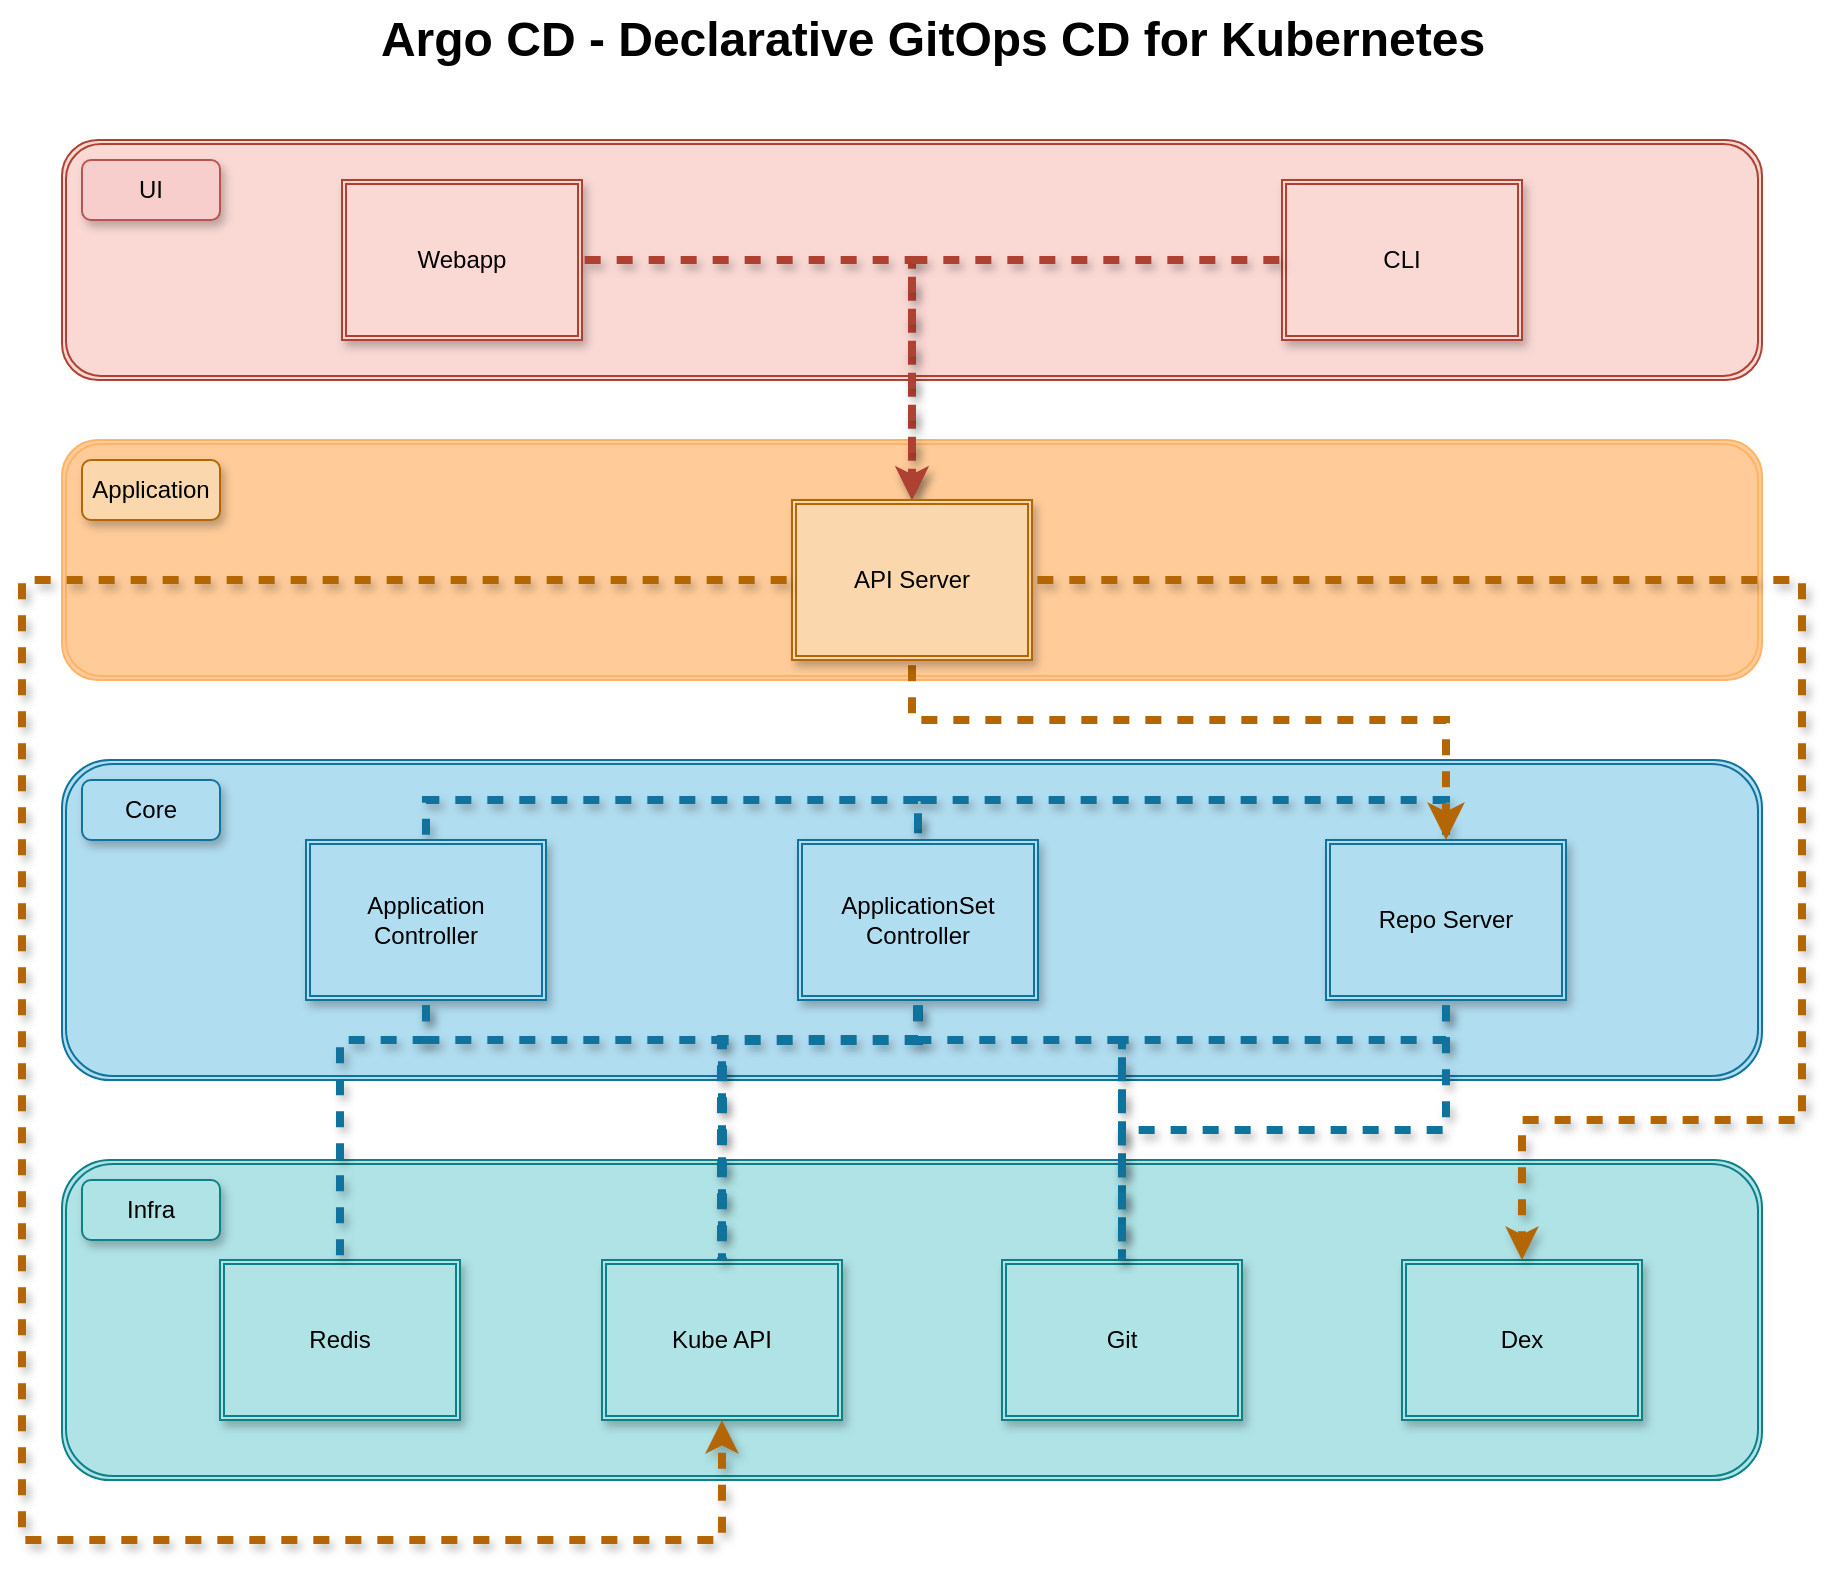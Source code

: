 <mxfile version="26.0.6">
  <diagram name="Page-1" id="aaaa8250-4180-3840-79b5-4cada1eebb92">
    <mxGraphModel dx="2035" dy="1123" grid="1" gridSize="10" guides="1" tooltips="1" connect="1" arrows="1" fold="1" page="1" pageScale="1" pageWidth="850" pageHeight="1100" background="none" math="0" shadow="0">
      <root>
        <mxCell id="0" />
        <mxCell id="1" parent="0" />
        <mxCell id="xzWHXTmv79bVu9FAu2Tm-4" value="" style="shape=ext;double=1;rounded=1;whiteSpace=wrap;html=1;fillColor=#fad9d5;strokeColor=#ae4132;" vertex="1" parent="1">
          <mxGeometry x="850" y="220" width="850" height="120" as="geometry" />
        </mxCell>
        <mxCell id="xzWHXTmv79bVu9FAu2Tm-7" value="Webapp" style="shape=ext;double=1;rounded=0;whiteSpace=wrap;html=1;fillColor=#fad9d5;strokeColor=#ae4132;shadow=1;" vertex="1" parent="1">
          <mxGeometry x="990" y="240" width="120" height="80" as="geometry" />
        </mxCell>
        <mxCell id="xzWHXTmv79bVu9FAu2Tm-8" value="CLI" style="shape=ext;double=1;rounded=0;whiteSpace=wrap;html=1;fillColor=#fad9d5;strokeColor=#ae4132;shadow=1;" vertex="1" parent="1">
          <mxGeometry x="1460" y="240" width="120" height="80" as="geometry" />
        </mxCell>
        <mxCell id="xzWHXTmv79bVu9FAu2Tm-10" value="UI" style="text;html=1;strokeColor=#b85450;fillColor=#f8cecc;align=center;verticalAlign=middle;whiteSpace=wrap;overflow=hidden;shadow=1;glass=0;rounded=1;" vertex="1" parent="1">
          <mxGeometry x="860" y="230" width="69" height="30" as="geometry" />
        </mxCell>
        <mxCell id="xzWHXTmv79bVu9FAu2Tm-17" value="" style="shape=ext;double=1;rounded=1;whiteSpace=wrap;html=1;fillColor=#FFCC99;strokeColor=#FFB366;" vertex="1" parent="1">
          <mxGeometry x="850" y="370" width="850" height="120" as="geometry" />
        </mxCell>
        <mxCell id="xzWHXTmv79bVu9FAu2Tm-12" style="edgeStyle=orthogonalEdgeStyle;rounded=0;orthogonalLoop=1;jettySize=auto;html=1;exitX=1;exitY=0.5;exitDx=0;exitDy=0;entryX=0.5;entryY=0;entryDx=0;entryDy=0;flowAnimation=1;strokeWidth=4;shadow=1;flowAnimationTimingFunction=linear;flowAnimationDuration=1000;endSize=4;startSize=4;fillColor=#fad9d5;strokeColor=#ae4132;" edge="1" parent="1" source="xzWHXTmv79bVu9FAu2Tm-7" target="xzWHXTmv79bVu9FAu2Tm-18">
          <mxGeometry relative="1" as="geometry">
            <mxPoint x="1275.0" y="380" as="targetPoint" />
          </mxGeometry>
        </mxCell>
        <mxCell id="xzWHXTmv79bVu9FAu2Tm-19" value="Application" style="text;html=1;strokeColor=#b46504;fillColor=#fad7ac;align=center;verticalAlign=middle;whiteSpace=wrap;overflow=hidden;shadow=1;glass=0;rounded=1;" vertex="1" parent="1">
          <mxGeometry x="860" y="380" width="69" height="30" as="geometry" />
        </mxCell>
        <mxCell id="xzWHXTmv79bVu9FAu2Tm-21" value="" style="shape=ext;double=1;rounded=1;whiteSpace=wrap;html=1;fillColor=#b1ddf0;strokeColor=#10739e;" vertex="1" parent="1">
          <mxGeometry x="850" y="530" width="850" height="160" as="geometry" />
        </mxCell>
        <mxCell id="xzWHXTmv79bVu9FAu2Tm-32" style="edgeStyle=orthogonalEdgeStyle;rounded=0;orthogonalLoop=1;jettySize=auto;html=1;exitX=0.5;exitY=0;exitDx=0;exitDy=0;entryX=0.5;entryY=0;entryDx=0;entryDy=0;endArrow=none;endFill=0;strokeWidth=4;flowAnimation=1;fillColor=#b1ddf0;strokeColor=#10739e;shadow=1;" edge="1" parent="1" source="xzWHXTmv79bVu9FAu2Tm-22" target="xzWHXTmv79bVu9FAu2Tm-23">
          <mxGeometry relative="1" as="geometry" />
        </mxCell>
        <mxCell id="xzWHXTmv79bVu9FAu2Tm-22" value="Application Controller" style="shape=ext;double=1;rounded=0;whiteSpace=wrap;html=1;fillColor=#b1ddf0;strokeColor=#10739e;shadow=1;" vertex="1" parent="1">
          <mxGeometry x="972" y="570" width="120" height="80" as="geometry" />
        </mxCell>
        <mxCell id="xzWHXTmv79bVu9FAu2Tm-23" value="ApplicationSet Controller" style="shape=ext;double=1;rounded=0;whiteSpace=wrap;html=1;fillColor=#b1ddf0;strokeColor=#10739e;shadow=1;" vertex="1" parent="1">
          <mxGeometry x="1218" y="570" width="120" height="80" as="geometry" />
        </mxCell>
        <mxCell id="xzWHXTmv79bVu9FAu2Tm-28" style="edgeStyle=orthogonalEdgeStyle;rounded=0;orthogonalLoop=1;jettySize=auto;html=1;exitX=0.5;exitY=0;exitDx=0;exitDy=0;entryX=0.5;entryY=0;entryDx=0;entryDy=0;jumpStyle=line;endArrow=none;endFill=0;strokeWidth=4;flowAnimation=1;fillColor=#b1ddf0;strokeColor=#10739e;shadow=1;" edge="1" parent="1" source="xzWHXTmv79bVu9FAu2Tm-24" target="xzWHXTmv79bVu9FAu2Tm-23">
          <mxGeometry relative="1" as="geometry" />
        </mxCell>
        <mxCell id="xzWHXTmv79bVu9FAu2Tm-24" value="Repo Server" style="shape=ext;double=1;rounded=0;whiteSpace=wrap;html=1;fillColor=#b1ddf0;strokeColor=#10739e;shadow=1;" vertex="1" parent="1">
          <mxGeometry x="1482" y="570" width="120" height="80" as="geometry" />
        </mxCell>
        <mxCell id="xzWHXTmv79bVu9FAu2Tm-25" value="Core" style="text;html=1;strokeColor=#10739e;fillColor=#b1ddf0;align=center;verticalAlign=middle;whiteSpace=wrap;overflow=hidden;shadow=1;glass=0;rounded=1;" vertex="1" parent="1">
          <mxGeometry x="860" y="540" width="69" height="30" as="geometry" />
        </mxCell>
        <mxCell id="xzWHXTmv79bVu9FAu2Tm-27" style="edgeStyle=orthogonalEdgeStyle;rounded=0;orthogonalLoop=1;jettySize=auto;html=1;exitX=0.5;exitY=1;exitDx=0;exitDy=0;strokeWidth=4;flowAnimation=1;fillColor=#fad7ac;strokeColor=#b46504;" edge="1" parent="1" source="xzWHXTmv79bVu9FAu2Tm-18" target="xzWHXTmv79bVu9FAu2Tm-24">
          <mxGeometry relative="1" as="geometry">
            <Array as="points">
              <mxPoint x="1275" y="510" />
              <mxPoint x="1542" y="510" />
            </Array>
          </mxGeometry>
        </mxCell>
        <mxCell id="xzWHXTmv79bVu9FAu2Tm-33" value="" style="edgeStyle=orthogonalEdgeStyle;rounded=0;orthogonalLoop=1;jettySize=auto;html=1;exitX=0;exitY=0.5;exitDx=0;exitDy=0;flowAnimation=1;strokeWidth=4;shadow=1;flowAnimationDuration=1000;endSize=4;startSize=4;fillColor=#fad9d5;strokeColor=#ae4132;" edge="1" parent="1" source="xzWHXTmv79bVu9FAu2Tm-8" target="xzWHXTmv79bVu9FAu2Tm-18">
          <mxGeometry relative="1" as="geometry">
            <mxPoint x="1275" y="440" as="targetPoint" />
            <mxPoint x="1460" y="280" as="sourcePoint" />
          </mxGeometry>
        </mxCell>
        <mxCell id="xzWHXTmv79bVu9FAu2Tm-18" value="API Server" style="shape=ext;double=1;rounded=0;whiteSpace=wrap;html=1;fillColor=#fad7ac;strokeColor=#b46504;shadow=1;" vertex="1" parent="1">
          <mxGeometry x="1215" y="400" width="120" height="80" as="geometry" />
        </mxCell>
        <mxCell id="xzWHXTmv79bVu9FAu2Tm-34" value="" style="shape=ext;double=1;rounded=1;whiteSpace=wrap;html=1;fillColor=#b0e3e6;strokeColor=#0e8088;" vertex="1" parent="1">
          <mxGeometry x="850" y="730" width="850" height="160" as="geometry" />
        </mxCell>
        <mxCell id="xzWHXTmv79bVu9FAu2Tm-35" value="Infra" style="text;html=1;strokeColor=#0e8088;fillColor=#b0e3e6;align=center;verticalAlign=middle;whiteSpace=wrap;overflow=hidden;shadow=1;glass=0;rounded=1;" vertex="1" parent="1">
          <mxGeometry x="860" y="740" width="69" height="30" as="geometry" />
        </mxCell>
        <mxCell id="xzWHXTmv79bVu9FAu2Tm-36" value="Redis" style="shape=ext;double=1;rounded=0;whiteSpace=wrap;html=1;fillColor=#b0e3e6;strokeColor=#0e8088;shadow=1;" vertex="1" parent="1">
          <mxGeometry x="929" y="780" width="120" height="80" as="geometry" />
        </mxCell>
        <mxCell id="xzWHXTmv79bVu9FAu2Tm-37" value="Kube API" style="shape=ext;double=1;rounded=0;whiteSpace=wrap;html=1;fillColor=#b0e3e6;strokeColor=#0e8088;shadow=1;" vertex="1" parent="1">
          <mxGeometry x="1120" y="780" width="120" height="80" as="geometry" />
        </mxCell>
        <mxCell id="xzWHXTmv79bVu9FAu2Tm-38" value="Git" style="shape=ext;double=1;rounded=0;whiteSpace=wrap;html=1;fillColor=#b0e3e6;strokeColor=#0e8088;shadow=1;" vertex="1" parent="1">
          <mxGeometry x="1320" y="780" width="120" height="80" as="geometry" />
        </mxCell>
        <mxCell id="xzWHXTmv79bVu9FAu2Tm-39" value="Dex" style="shape=ext;double=1;rounded=0;whiteSpace=wrap;html=1;fillColor=#b0e3e6;strokeColor=#0e8088;shadow=1;" vertex="1" parent="1">
          <mxGeometry x="1520" y="780" width="120" height="80" as="geometry" />
        </mxCell>
        <mxCell id="xzWHXTmv79bVu9FAu2Tm-40" style="edgeStyle=orthogonalEdgeStyle;rounded=0;orthogonalLoop=1;jettySize=auto;html=1;exitX=1;exitY=0.5;exitDx=0;exitDy=0;entryX=0.5;entryY=0;entryDx=0;entryDy=0;flowAnimation=1;strokeWidth=4;fillColor=#fad7ac;strokeColor=#b46504;shadow=1;endSize=4;startSize=4;" edge="1" parent="1" source="xzWHXTmv79bVu9FAu2Tm-18" target="xzWHXTmv79bVu9FAu2Tm-39">
          <mxGeometry relative="1" as="geometry">
            <mxPoint x="1640" y="820" as="targetPoint" />
            <Array as="points">
              <mxPoint x="1720" y="440" />
              <mxPoint x="1720" y="710" />
              <mxPoint x="1580" y="710" />
            </Array>
          </mxGeometry>
        </mxCell>
        <mxCell id="xzWHXTmv79bVu9FAu2Tm-41" style="edgeStyle=orthogonalEdgeStyle;rounded=0;orthogonalLoop=1;jettySize=auto;html=1;exitX=0;exitY=0.5;exitDx=0;exitDy=0;entryX=0.5;entryY=1;entryDx=0;entryDy=0;fillColor=#fad7ac;strokeColor=#b46504;flowAnimation=1;strokeWidth=4;shadow=1;endSize=4;startSize=4;" edge="1" parent="1" source="xzWHXTmv79bVu9FAu2Tm-18" target="xzWHXTmv79bVu9FAu2Tm-37">
          <mxGeometry relative="1" as="geometry">
            <Array as="points">
              <mxPoint x="830" y="440" />
              <mxPoint x="830" y="920" />
              <mxPoint x="1180" y="920" />
            </Array>
          </mxGeometry>
        </mxCell>
        <mxCell id="xzWHXTmv79bVu9FAu2Tm-42" style="edgeStyle=orthogonalEdgeStyle;rounded=0;orthogonalLoop=1;jettySize=auto;html=1;exitX=0.5;exitY=1;exitDx=0;exitDy=0;entryX=0.5;entryY=0;entryDx=0;entryDy=0;fillColor=#b1ddf0;strokeColor=#10739e;flowAnimation=1;strokeWidth=4;endArrow=none;endFill=0;shadow=1;" edge="1" parent="1" source="xzWHXTmv79bVu9FAu2Tm-22" target="xzWHXTmv79bVu9FAu2Tm-36">
          <mxGeometry relative="1" as="geometry">
            <Array as="points">
              <mxPoint x="1032" y="670" />
              <mxPoint x="989" y="670" />
            </Array>
          </mxGeometry>
        </mxCell>
        <mxCell id="xzWHXTmv79bVu9FAu2Tm-43" style="edgeStyle=orthogonalEdgeStyle;rounded=0;orthogonalLoop=1;jettySize=auto;html=1;exitX=0.5;exitY=1;exitDx=0;exitDy=0;entryX=0.5;entryY=0;entryDx=0;entryDy=0;strokeWidth=4;endArrow=none;endFill=0;flowAnimation=1;fillColor=#b1ddf0;strokeColor=#10739e;shadow=1;" edge="1" parent="1" source="xzWHXTmv79bVu9FAu2Tm-22" target="xzWHXTmv79bVu9FAu2Tm-37">
          <mxGeometry relative="1" as="geometry">
            <Array as="points">
              <mxPoint x="1032" y="670" />
              <mxPoint x="1180" y="670" />
            </Array>
          </mxGeometry>
        </mxCell>
        <mxCell id="xzWHXTmv79bVu9FAu2Tm-44" style="edgeStyle=orthogonalEdgeStyle;rounded=0;orthogonalLoop=1;jettySize=auto;html=1;exitX=0.5;exitY=1;exitDx=0;exitDy=0;entryX=0.5;entryY=0;entryDx=0;entryDy=0;fillColor=#b1ddf0;strokeColor=#10739e;strokeWidth=5;flowAnimation=1;endArrow=none;endFill=0;shadow=1;" edge="1" parent="1" source="xzWHXTmv79bVu9FAu2Tm-23" target="xzWHXTmv79bVu9FAu2Tm-37">
          <mxGeometry relative="1" as="geometry">
            <Array as="points">
              <mxPoint x="1278" y="670" />
              <mxPoint x="1180" y="670" />
            </Array>
          </mxGeometry>
        </mxCell>
        <mxCell id="xzWHXTmv79bVu9FAu2Tm-45" style="edgeStyle=orthogonalEdgeStyle;rounded=0;orthogonalLoop=1;jettySize=auto;html=1;exitX=0.5;exitY=1;exitDx=0;exitDy=0;entryX=0.5;entryY=0;entryDx=0;entryDy=0;fillColor=#b1ddf0;strokeColor=#10739e;strokeWidth=4;endArrow=none;endFill=0;flowAnimation=1;shadow=1;" edge="1" parent="1" source="xzWHXTmv79bVu9FAu2Tm-23" target="xzWHXTmv79bVu9FAu2Tm-38">
          <mxGeometry relative="1" as="geometry">
            <Array as="points">
              <mxPoint x="1278" y="670" />
              <mxPoint x="1380" y="670" />
            </Array>
          </mxGeometry>
        </mxCell>
        <mxCell id="xzWHXTmv79bVu9FAu2Tm-46" style="edgeStyle=orthogonalEdgeStyle;rounded=0;orthogonalLoop=1;jettySize=auto;html=1;exitX=0.5;exitY=1;exitDx=0;exitDy=0;strokeWidth=4;fillColor=#b1ddf0;strokeColor=#10739e;endArrow=none;endFill=0;flowAnimation=1;shadow=1;" edge="1" parent="1" source="xzWHXTmv79bVu9FAu2Tm-24">
          <mxGeometry relative="1" as="geometry">
            <mxPoint x="1380" y="780" as="targetPoint" />
            <Array as="points">
              <mxPoint x="1542" y="670" />
              <mxPoint x="1380" y="670" />
            </Array>
          </mxGeometry>
        </mxCell>
        <mxCell id="xzWHXTmv79bVu9FAu2Tm-47" style="edgeStyle=orthogonalEdgeStyle;rounded=0;orthogonalLoop=1;jettySize=auto;html=1;exitX=0.5;exitY=1;exitDx=0;exitDy=0;fillColor=#b1ddf0;strokeColor=#10739e;strokeWidth=4;endArrow=none;endFill=0;flowAnimation=1;shadow=1;" edge="1" parent="1" source="xzWHXTmv79bVu9FAu2Tm-24" target="xzWHXTmv79bVu9FAu2Tm-38">
          <mxGeometry relative="1" as="geometry" />
        </mxCell>
        <mxCell id="xzWHXTmv79bVu9FAu2Tm-48" value="Argo CD - Declarative GitOps CD for Kubernetes" style="text;strokeColor=none;fillColor=none;html=1;fontSize=24;fontStyle=1;verticalAlign=middle;align=center;" vertex="1" parent="1">
          <mxGeometry x="1235" y="150" width="100" height="40" as="geometry" />
        </mxCell>
      </root>
    </mxGraphModel>
  </diagram>
</mxfile>
